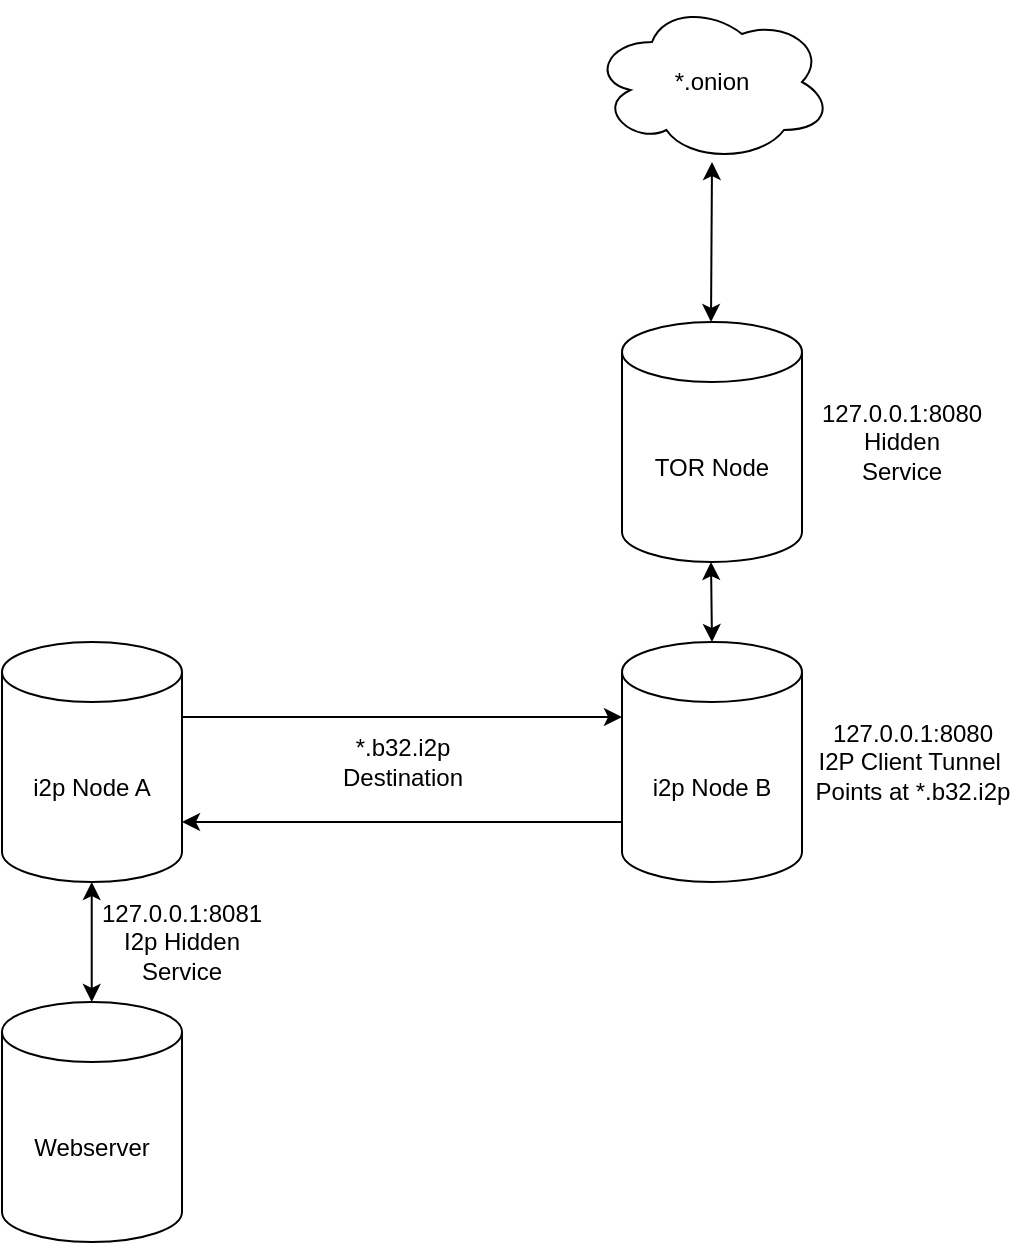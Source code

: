 <mxfile version="14.9.3" type="github">
  <diagram id="j8GvckZx_6Sl9bIY4hgR" name="Page-1">
    <mxGraphModel dx="648" dy="617" grid="1" gridSize="10" guides="1" tooltips="1" connect="1" arrows="1" fold="1" page="1" pageScale="1" pageWidth="850" pageHeight="1100" math="0" shadow="0">
      <root>
        <mxCell id="0" />
        <mxCell id="1" parent="0" />
        <mxCell id="3NYDXaBPOlIF-OQBGQYG-1" value="i2p Node A" style="shape=cylinder3;whiteSpace=wrap;html=1;boundedLbl=1;backgroundOutline=1;size=15;" vertex="1" parent="1">
          <mxGeometry x="90" y="320" width="90" height="120" as="geometry" />
        </mxCell>
        <mxCell id="3NYDXaBPOlIF-OQBGQYG-2" value="i2p Node B" style="shape=cylinder3;whiteSpace=wrap;html=1;boundedLbl=1;backgroundOutline=1;size=15;" vertex="1" parent="1">
          <mxGeometry x="400" y="320" width="90" height="120" as="geometry" />
        </mxCell>
        <mxCell id="3NYDXaBPOlIF-OQBGQYG-3" value="" style="endArrow=classic;html=1;exitX=1;exitY=0;exitDx=0;exitDy=37.5;exitPerimeter=0;entryX=0;entryY=0;entryDx=0;entryDy=37.5;entryPerimeter=0;" edge="1" parent="1" source="3NYDXaBPOlIF-OQBGQYG-1" target="3NYDXaBPOlIF-OQBGQYG-2">
          <mxGeometry width="50" height="50" relative="1" as="geometry">
            <mxPoint x="210" y="410" as="sourcePoint" />
            <mxPoint x="270" y="360" as="targetPoint" />
          </mxGeometry>
        </mxCell>
        <mxCell id="3NYDXaBPOlIF-OQBGQYG-5" value="" style="endArrow=classic;html=1;exitX=1;exitY=0;exitDx=0;exitDy=37.5;exitPerimeter=0;entryX=0;entryY=0;entryDx=0;entryDy=37.5;entryPerimeter=0;" edge="1" parent="1">
          <mxGeometry width="50" height="50" relative="1" as="geometry">
            <mxPoint x="400" y="410" as="sourcePoint" />
            <mxPoint x="180" y="410" as="targetPoint" />
          </mxGeometry>
        </mxCell>
        <mxCell id="3NYDXaBPOlIF-OQBGQYG-7" value="TOR Node" style="shape=cylinder3;whiteSpace=wrap;html=1;boundedLbl=1;backgroundOutline=1;size=15;" vertex="1" parent="1">
          <mxGeometry x="400" y="160" width="90" height="120" as="geometry" />
        </mxCell>
        <mxCell id="3NYDXaBPOlIF-OQBGQYG-8" value="" style="endArrow=classic;startArrow=classic;html=1;exitX=0.5;exitY=0;exitDx=0;exitDy=0;exitPerimeter=0;" edge="1" parent="1" source="3NYDXaBPOlIF-OQBGQYG-2">
          <mxGeometry width="50" height="50" relative="1" as="geometry">
            <mxPoint x="444.5" y="330" as="sourcePoint" />
            <mxPoint x="444.5" y="280" as="targetPoint" />
          </mxGeometry>
        </mxCell>
        <mxCell id="3NYDXaBPOlIF-OQBGQYG-10" value="127.0.0.1:8080&lt;br&gt;I2P Client Tunnel&amp;nbsp;&lt;br&gt;Points at *.b32.i2p" style="text;html=1;align=center;verticalAlign=middle;resizable=0;points=[];autosize=1;strokeColor=none;" vertex="1" parent="1">
          <mxGeometry x="490" y="355" width="110" height="50" as="geometry" />
        </mxCell>
        <mxCell id="3NYDXaBPOlIF-OQBGQYG-12" value="Webserver" style="shape=cylinder3;whiteSpace=wrap;html=1;boundedLbl=1;backgroundOutline=1;size=15;" vertex="1" parent="1">
          <mxGeometry x="90" y="500" width="90" height="120" as="geometry" />
        </mxCell>
        <mxCell id="3NYDXaBPOlIF-OQBGQYG-13" value="" style="endArrow=classic;startArrow=classic;html=1;" edge="1" parent="1">
          <mxGeometry width="50" height="50" relative="1" as="geometry">
            <mxPoint x="444.5" y="160" as="sourcePoint" />
            <mxPoint x="445" y="80" as="targetPoint" />
          </mxGeometry>
        </mxCell>
        <mxCell id="3NYDXaBPOlIF-OQBGQYG-16" value="*.onion" style="ellipse;shape=cloud;whiteSpace=wrap;html=1;" vertex="1" parent="1">
          <mxGeometry x="385" width="120" height="80" as="geometry" />
        </mxCell>
        <mxCell id="3NYDXaBPOlIF-OQBGQYG-23" value="" style="endArrow=classic;startArrow=classic;html=1;" edge="1" parent="1">
          <mxGeometry width="50" height="50" relative="1" as="geometry">
            <mxPoint x="134.86" y="500" as="sourcePoint" />
            <mxPoint x="134.86" y="440" as="targetPoint" />
          </mxGeometry>
        </mxCell>
        <mxCell id="3NYDXaBPOlIF-OQBGQYG-24" value="127.0.0.1:8081&lt;br&gt;I2p Hidden Service" style="text;html=1;strokeColor=none;fillColor=none;align=center;verticalAlign=middle;whiteSpace=wrap;rounded=0;" vertex="1" parent="1">
          <mxGeometry x="160" y="460" width="40" height="20" as="geometry" />
        </mxCell>
        <mxCell id="3NYDXaBPOlIF-OQBGQYG-26" value="*.b32.i2p&lt;br&gt;Destination" style="text;html=1;align=center;verticalAlign=middle;resizable=0;points=[];autosize=1;strokeColor=none;" vertex="1" parent="1">
          <mxGeometry x="250" y="365" width="80" height="30" as="geometry" />
        </mxCell>
        <mxCell id="3NYDXaBPOlIF-OQBGQYG-18" value="127.0.0.1:8080&lt;br&gt;Hidden Service" style="text;html=1;strokeColor=none;fillColor=none;align=center;verticalAlign=middle;whiteSpace=wrap;rounded=0;" vertex="1" parent="1">
          <mxGeometry x="520" y="205" width="40" height="30" as="geometry" />
        </mxCell>
      </root>
    </mxGraphModel>
  </diagram>
</mxfile>
